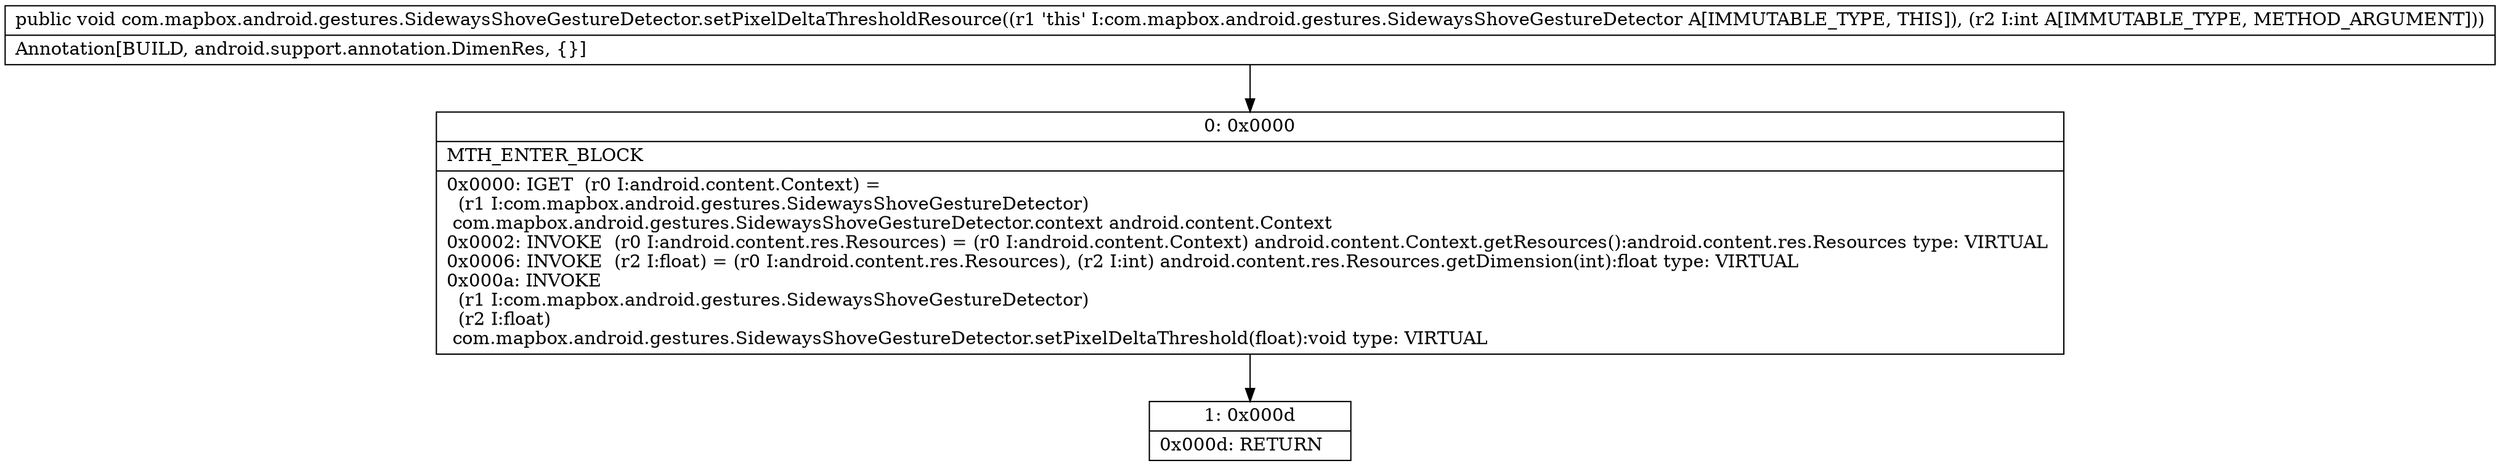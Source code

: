 digraph "CFG forcom.mapbox.android.gestures.SidewaysShoveGestureDetector.setPixelDeltaThresholdResource(I)V" {
Node_0 [shape=record,label="{0\:\ 0x0000|MTH_ENTER_BLOCK\l|0x0000: IGET  (r0 I:android.content.Context) = \l  (r1 I:com.mapbox.android.gestures.SidewaysShoveGestureDetector)\l com.mapbox.android.gestures.SidewaysShoveGestureDetector.context android.content.Context \l0x0002: INVOKE  (r0 I:android.content.res.Resources) = (r0 I:android.content.Context) android.content.Context.getResources():android.content.res.Resources type: VIRTUAL \l0x0006: INVOKE  (r2 I:float) = (r0 I:android.content.res.Resources), (r2 I:int) android.content.res.Resources.getDimension(int):float type: VIRTUAL \l0x000a: INVOKE  \l  (r1 I:com.mapbox.android.gestures.SidewaysShoveGestureDetector)\l  (r2 I:float)\l com.mapbox.android.gestures.SidewaysShoveGestureDetector.setPixelDeltaThreshold(float):void type: VIRTUAL \l}"];
Node_1 [shape=record,label="{1\:\ 0x000d|0x000d: RETURN   \l}"];
MethodNode[shape=record,label="{public void com.mapbox.android.gestures.SidewaysShoveGestureDetector.setPixelDeltaThresholdResource((r1 'this' I:com.mapbox.android.gestures.SidewaysShoveGestureDetector A[IMMUTABLE_TYPE, THIS]), (r2 I:int A[IMMUTABLE_TYPE, METHOD_ARGUMENT]))  | Annotation[BUILD, android.support.annotation.DimenRes, \{\}]\l}"];
MethodNode -> Node_0;
Node_0 -> Node_1;
}

